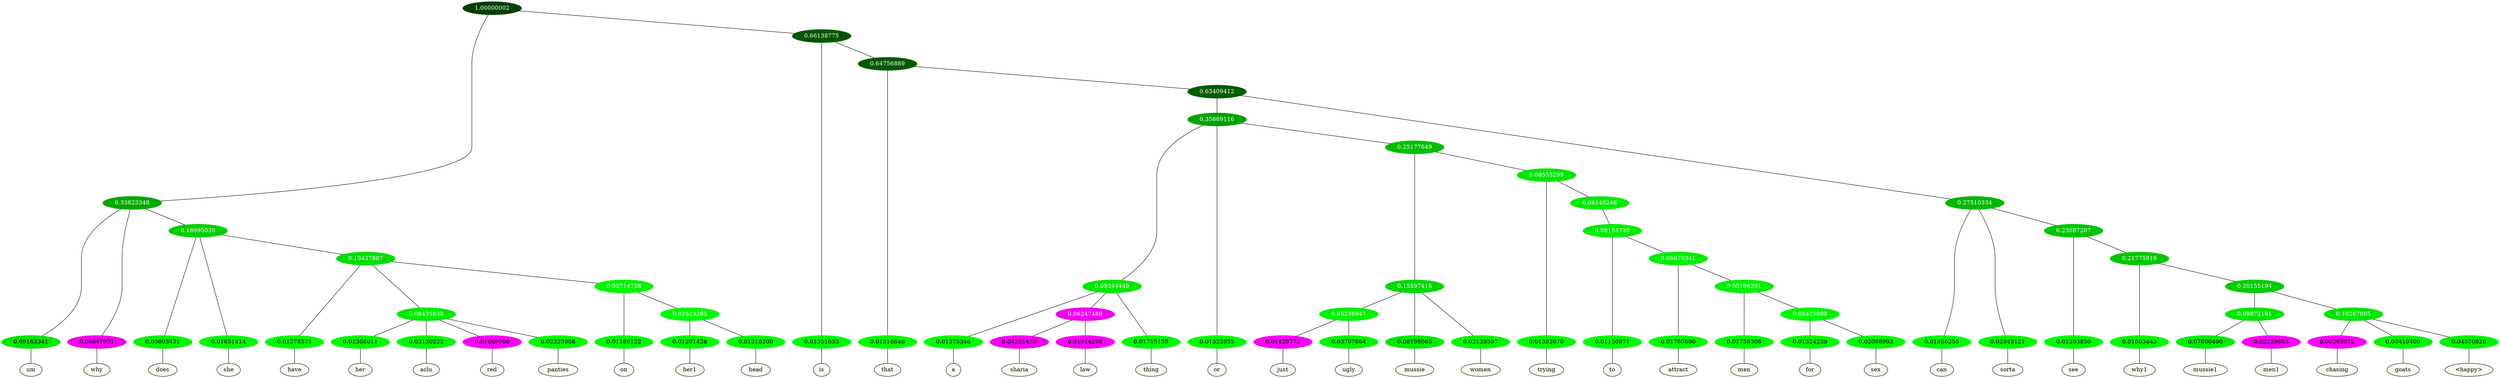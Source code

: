 graph {
	node [format=png height=0.15 nodesep=0.001 ordering=out overlap=prism overlap_scaling=0.01 ranksep=0.001 ratio=0.2 style=filled width=0.15]
	{
		rank=same
		a_w_3 [label=um color=black fillcolor=floralwhite style="filled,solid"]
		a_w_4 [label=why color=black fillcolor=floralwhite style="filled,solid"]
		a_w_8 [label=does color=black fillcolor=floralwhite style="filled,solid"]
		a_w_9 [label=she color=black fillcolor=floralwhite style="filled,solid"]
		a_w_13 [label=have color=black fillcolor=floralwhite style="filled,solid"]
		a_w_18 [label=her color=black fillcolor=floralwhite style="filled,solid"]
		a_w_19 [label=aclu color=black fillcolor=floralwhite style="filled,solid"]
		a_w_20 [label=red color=black fillcolor=floralwhite style="filled,solid"]
		a_w_21 [label=panties color=black fillcolor=floralwhite style="filled,solid"]
		a_w_22 [label=on color=black fillcolor=floralwhite style="filled,solid"]
		a_w_30 [label=her1 color=black fillcolor=floralwhite style="filled,solid"]
		a_w_31 [label=head color=black fillcolor=floralwhite style="filled,solid"]
		a_w_6 [label=is color=black fillcolor=floralwhite style="filled,solid"]
		a_w_11 [label=that color=black fillcolor=floralwhite style="filled,solid"]
		a_w_32 [label=a color=black fillcolor=floralwhite style="filled,solid"]
		a_w_39 [label=sharia color=black fillcolor=floralwhite style="filled,solid"]
		a_w_40 [label=law color=black fillcolor=floralwhite style="filled,solid"]
		a_w_34 [label=thing color=black fillcolor=floralwhite style="filled,solid"]
		a_w_25 [label=or color=black fillcolor=floralwhite style="filled,solid"]
		a_w_48 [label=just color=black fillcolor=floralwhite style="filled,solid"]
		a_w_49 [label=ugly color=black fillcolor=floralwhite style="filled,solid"]
		a_w_42 [label=mussie color=black fillcolor=floralwhite style="filled,solid"]
		a_w_43 [label=women color=black fillcolor=floralwhite style="filled,solid"]
		a_w_44 [label=trying color=black fillcolor=floralwhite style="filled,solid"]
		a_w_53 [label=to color=black fillcolor=floralwhite style="filled,solid"]
		a_w_60 [label=attract color=black fillcolor=floralwhite style="filled,solid"]
		a_w_62 [label=men color=black fillcolor=floralwhite style="filled,solid"]
		a_w_64 [label=for color=black fillcolor=floralwhite style="filled,solid"]
		a_w_65 [label=sex color=black fillcolor=floralwhite style="filled,solid"]
		a_w_27 [label=can color=black fillcolor=floralwhite style="filled,solid"]
		a_w_28 [label=sorta color=black fillcolor=floralwhite style="filled,solid"]
		a_w_37 [label=see color=black fillcolor=floralwhite style="filled,solid"]
		a_w_46 [label=why1 color=black fillcolor=floralwhite style="filled,solid"]
		a_w_55 [label=mussie1 color=black fillcolor=floralwhite style="filled,solid"]
		a_w_56 [label=men1 color=black fillcolor=floralwhite style="filled,solid"]
		a_w_57 [label=chasing color=black fillcolor=floralwhite style="filled,solid"]
		a_w_58 [label=goats color=black fillcolor=floralwhite style="filled,solid"]
		a_w_59 [label="\<happy\>" color=black fillcolor=floralwhite style="filled,solid"]
	}
	a_n_3 -- a_w_3
	a_n_4 -- a_w_4
	a_n_8 -- a_w_8
	a_n_9 -- a_w_9
	a_n_13 -- a_w_13
	a_n_18 -- a_w_18
	a_n_19 -- a_w_19
	a_n_20 -- a_w_20
	a_n_21 -- a_w_21
	a_n_22 -- a_w_22
	a_n_30 -- a_w_30
	a_n_31 -- a_w_31
	a_n_6 -- a_w_6
	a_n_11 -- a_w_11
	a_n_32 -- a_w_32
	a_n_39 -- a_w_39
	a_n_40 -- a_w_40
	a_n_34 -- a_w_34
	a_n_25 -- a_w_25
	a_n_48 -- a_w_48
	a_n_49 -- a_w_49
	a_n_42 -- a_w_42
	a_n_43 -- a_w_43
	a_n_44 -- a_w_44
	a_n_53 -- a_w_53
	a_n_60 -- a_w_60
	a_n_62 -- a_w_62
	a_n_64 -- a_w_64
	a_n_65 -- a_w_65
	a_n_27 -- a_w_27
	a_n_28 -- a_w_28
	a_n_37 -- a_w_37
	a_n_46 -- a_w_46
	a_n_55 -- a_w_55
	a_n_56 -- a_w_56
	a_n_57 -- a_w_57
	a_n_58 -- a_w_58
	a_n_59 -- a_w_59
	{
		rank=same
		a_n_3 [label=0.09163341 color="0.334 1.000 0.908" fontcolor=black]
		a_n_4 [label=0.05641931 color="0.835 1.000 0.944" fontcolor=black]
		a_n_8 [label=0.03693431 color="0.334 1.000 0.963" fontcolor=black]
		a_n_9 [label=0.01851414 color="0.334 1.000 0.981" fontcolor=black]
		a_n_13 [label=0.01278571 color="0.334 1.000 0.987" fontcolor=black]
		a_n_18 [label=0.01306011 color="0.334 1.000 0.987" fontcolor=black]
		a_n_19 [label=0.03130222 color="0.334 1.000 0.969" fontcolor=black]
		a_n_20 [label=0.01669700 color="0.835 1.000 0.983" fontcolor=black]
		a_n_21 [label=0.02323908 color="0.334 1.000 0.977" fontcolor=black]
		a_n_22 [label=0.01186122 color="0.334 1.000 0.988" fontcolor=black]
		a_n_30 [label=0.01201428 color="0.334 1.000 0.988" fontcolor=black]
		a_n_31 [label=0.01318200 color="0.334 1.000 0.987" fontcolor=black]
		a_n_6 [label=0.01351653 color="0.334 1.000 0.986" fontcolor=black]
		a_n_11 [label=0.01316846 color="0.334 1.000 0.987" fontcolor=black]
		a_n_32 [label=0.01375346 color="0.334 1.000 0.986" fontcolor=black]
		a_n_39 [label=0.04331470 color="0.835 1.000 0.957" fontcolor=black]
		a_n_40 [label=0.01914298 color="0.835 1.000 0.981" fontcolor=black]
		a_n_34 [label=0.01715159 color="0.334 1.000 0.983" fontcolor=black]
		a_n_25 [label=0.01322855 color="0.334 1.000 0.987" fontcolor=black]
		a_n_48 [label=0.01429772 color="0.835 1.000 0.986" fontcolor=black]
		a_n_49 [label=0.03797664 color="0.334 1.000 0.962" fontcolor=black]
		a_n_42 [label=0.08199065 color="0.334 1.000 0.918" fontcolor=black]
		a_n_43 [label=0.02139597 color="0.334 1.000 0.979" fontcolor=black]
		a_n_44 [label=0.01393670 color="0.334 1.000 0.986" fontcolor=black]
		a_n_53 [label=0.01150871 color="0.334 1.000 0.988" fontcolor=black]
		a_n_60 [label=0.01760690 color="0.334 1.000 0.982" fontcolor=black]
		a_n_62 [label=0.01758306 color="0.334 1.000 0.982" fontcolor=black]
		a_n_64 [label=0.01324239 color="0.334 1.000 0.987" fontcolor=black]
		a_n_65 [label=0.02088993 color="0.334 1.000 0.979" fontcolor=black]
		a_n_27 [label=0.01456255 color="0.334 1.000 0.985" fontcolor=black]
		a_n_28 [label=0.02949121 color="0.334 1.000 0.971" fontcolor=black]
		a_n_37 [label=0.01293850 color="0.334 1.000 0.987" fontcolor=black]
		a_n_46 [label=0.01603443 color="0.334 1.000 0.984" fontcolor=black]
		a_n_55 [label=0.07600490 color="0.334 1.000 0.924" fontcolor=black]
		a_n_56 [label=0.02259693 color="0.835 1.000 0.977" fontcolor=black]
		a_n_57 [label=0.02265972 color="0.835 1.000 0.977" fontcolor=black]
		a_n_58 [label=0.03419409 color="0.334 1.000 0.966" fontcolor=black]
		a_n_59 [label=0.04570826 color="0.334 1.000 0.954" fontcolor=black]
	}
	a_n_0 [label=1.00000002 color="0.334 1.000 0.250" fontcolor=grey99]
	a_n_1 [label=0.33823348 color="0.334 1.000 0.662" fontcolor=grey99]
	a_n_0 -- a_n_1
	a_n_2 [label=0.66138775 color="0.334 1.000 0.339" fontcolor=grey99]
	a_n_0 -- a_n_2
	a_n_1 -- a_n_3
	a_n_1 -- a_n_4
	a_n_5 [label=0.18995030 color="0.334 1.000 0.810" fontcolor=grey99]
	a_n_1 -- a_n_5
	a_n_2 -- a_n_6
	a_n_7 [label=0.64756889 color="0.334 1.000 0.352" fontcolor=grey99]
	a_n_2 -- a_n_7
	a_n_5 -- a_n_8
	a_n_5 -- a_n_9
	a_n_10 [label=0.13437887 color="0.334 1.000 0.866" fontcolor=grey99]
	a_n_5 -- a_n_10
	a_n_7 -- a_n_11
	a_n_12 [label=0.63409412 color="0.334 1.000 0.366" fontcolor=grey99]
	a_n_7 -- a_n_12
	a_n_10 -- a_n_13
	a_n_14 [label=0.08435839 color="0.334 1.000 0.916" fontcolor=grey99]
	a_n_10 -- a_n_14
	a_n_15 [label=0.03714728 color="0.334 1.000 0.963" fontcolor=grey99]
	a_n_10 -- a_n_15
	a_n_16 [label=0.35869116 color="0.334 1.000 0.641" fontcolor=grey99]
	a_n_12 -- a_n_16
	a_n_17 [label=0.27510334 color="0.334 1.000 0.725" fontcolor=grey99]
	a_n_12 -- a_n_17
	a_n_14 -- a_n_18
	a_n_14 -- a_n_19
	a_n_14 -- a_n_20
	a_n_14 -- a_n_21
	a_n_15 -- a_n_22
	a_n_23 [label=0.02523285 color="0.334 1.000 0.975" fontcolor=grey99]
	a_n_15 -- a_n_23
	a_n_24 [label=0.09344449 color="0.334 1.000 0.907" fontcolor=grey99]
	a_n_16 -- a_n_24
	a_n_16 -- a_n_25
	a_n_26 [label=0.25177649 color="0.334 1.000 0.748" fontcolor=grey99]
	a_n_16 -- a_n_26
	a_n_17 -- a_n_27
	a_n_17 -- a_n_28
	a_n_29 [label=0.23087207 color="0.334 1.000 0.769" fontcolor=grey99]
	a_n_17 -- a_n_29
	a_n_23 -- a_n_30
	a_n_23 -- a_n_31
	a_n_24 -- a_n_32
	a_n_33 [label=0.06247488 color="0.835 1.000 0.938" fontcolor=grey99]
	a_n_24 -- a_n_33
	a_n_24 -- a_n_34
	a_n_35 [label=0.15597415 color="0.334 1.000 0.844" fontcolor=grey99]
	a_n_26 -- a_n_35
	a_n_36 [label=0.09555299 color="0.334 1.000 0.904" fontcolor=grey99]
	a_n_26 -- a_n_36
	a_n_29 -- a_n_37
	a_n_38 [label=0.21775919 color="0.334 1.000 0.782" fontcolor=grey99]
	a_n_29 -- a_n_38
	a_n_33 -- a_n_39
	a_n_33 -- a_n_40
	a_n_41 [label=0.05236947 color="0.334 1.000 0.948" fontcolor=grey99]
	a_n_35 -- a_n_41
	a_n_35 -- a_n_42
	a_n_35 -- a_n_43
	a_n_36 -- a_n_44
	a_n_45 [label=0.08148248 color="0.334 1.000 0.919" fontcolor=grey99]
	a_n_36 -- a_n_45
	a_n_38 -- a_n_46
	a_n_47 [label=0.20155194 color="0.334 1.000 0.798" fontcolor=grey99]
	a_n_38 -- a_n_47
	a_n_41 -- a_n_48
	a_n_41 -- a_n_49
	a_n_50 [label=0.08134730 color="0.334 1.000 0.919" fontcolor=grey99]
	a_n_45 -- a_n_50
	a_n_51 [label=0.09872191 color="0.334 1.000 0.901" fontcolor=grey99]
	a_n_47 -- a_n_51
	a_n_52 [label=0.10267005 color="0.334 1.000 0.897" fontcolor=grey99]
	a_n_47 -- a_n_52
	a_n_50 -- a_n_53
	a_n_54 [label=0.06970341 color="0.334 1.000 0.930" fontcolor=grey99]
	a_n_50 -- a_n_54
	a_n_51 -- a_n_55
	a_n_51 -- a_n_56
	a_n_52 -- a_n_57
	a_n_52 -- a_n_58
	a_n_52 -- a_n_59
	a_n_54 -- a_n_60
	a_n_61 [label=0.05196201 color="0.334 1.000 0.948" fontcolor=grey99]
	a_n_54 -- a_n_61
	a_n_61 -- a_n_62
	a_n_63 [label=0.03425098 color="0.334 1.000 0.966" fontcolor=grey99]
	a_n_61 -- a_n_63
	a_n_63 -- a_n_64
	a_n_63 -- a_n_65
}
